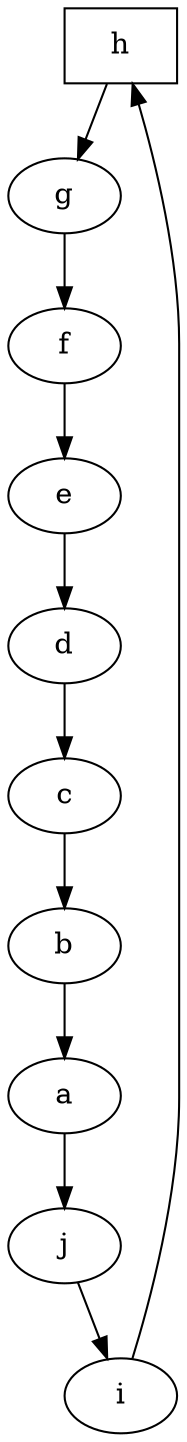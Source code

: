 digraph cycle10 {
name = cycle10
h [type=block shape=rectangle]
a -> j -> i -> h -> g -> f -> e -> d -> c -> b -> a
}
